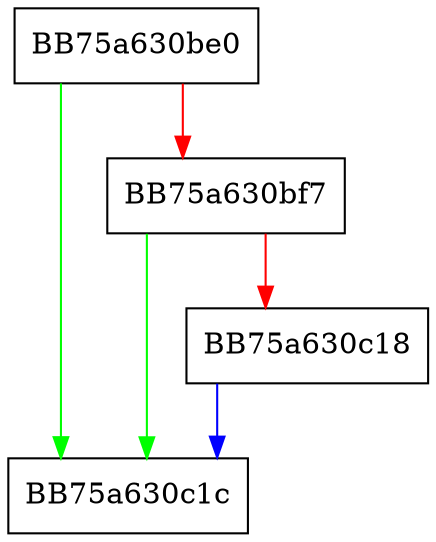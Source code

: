 digraph Read {
  node [shape="box"];
  graph [splines=ortho];
  BB75a630be0 -> BB75a630c1c [color="green"];
  BB75a630be0 -> BB75a630bf7 [color="red"];
  BB75a630bf7 -> BB75a630c1c [color="green"];
  BB75a630bf7 -> BB75a630c18 [color="red"];
  BB75a630c18 -> BB75a630c1c [color="blue"];
}